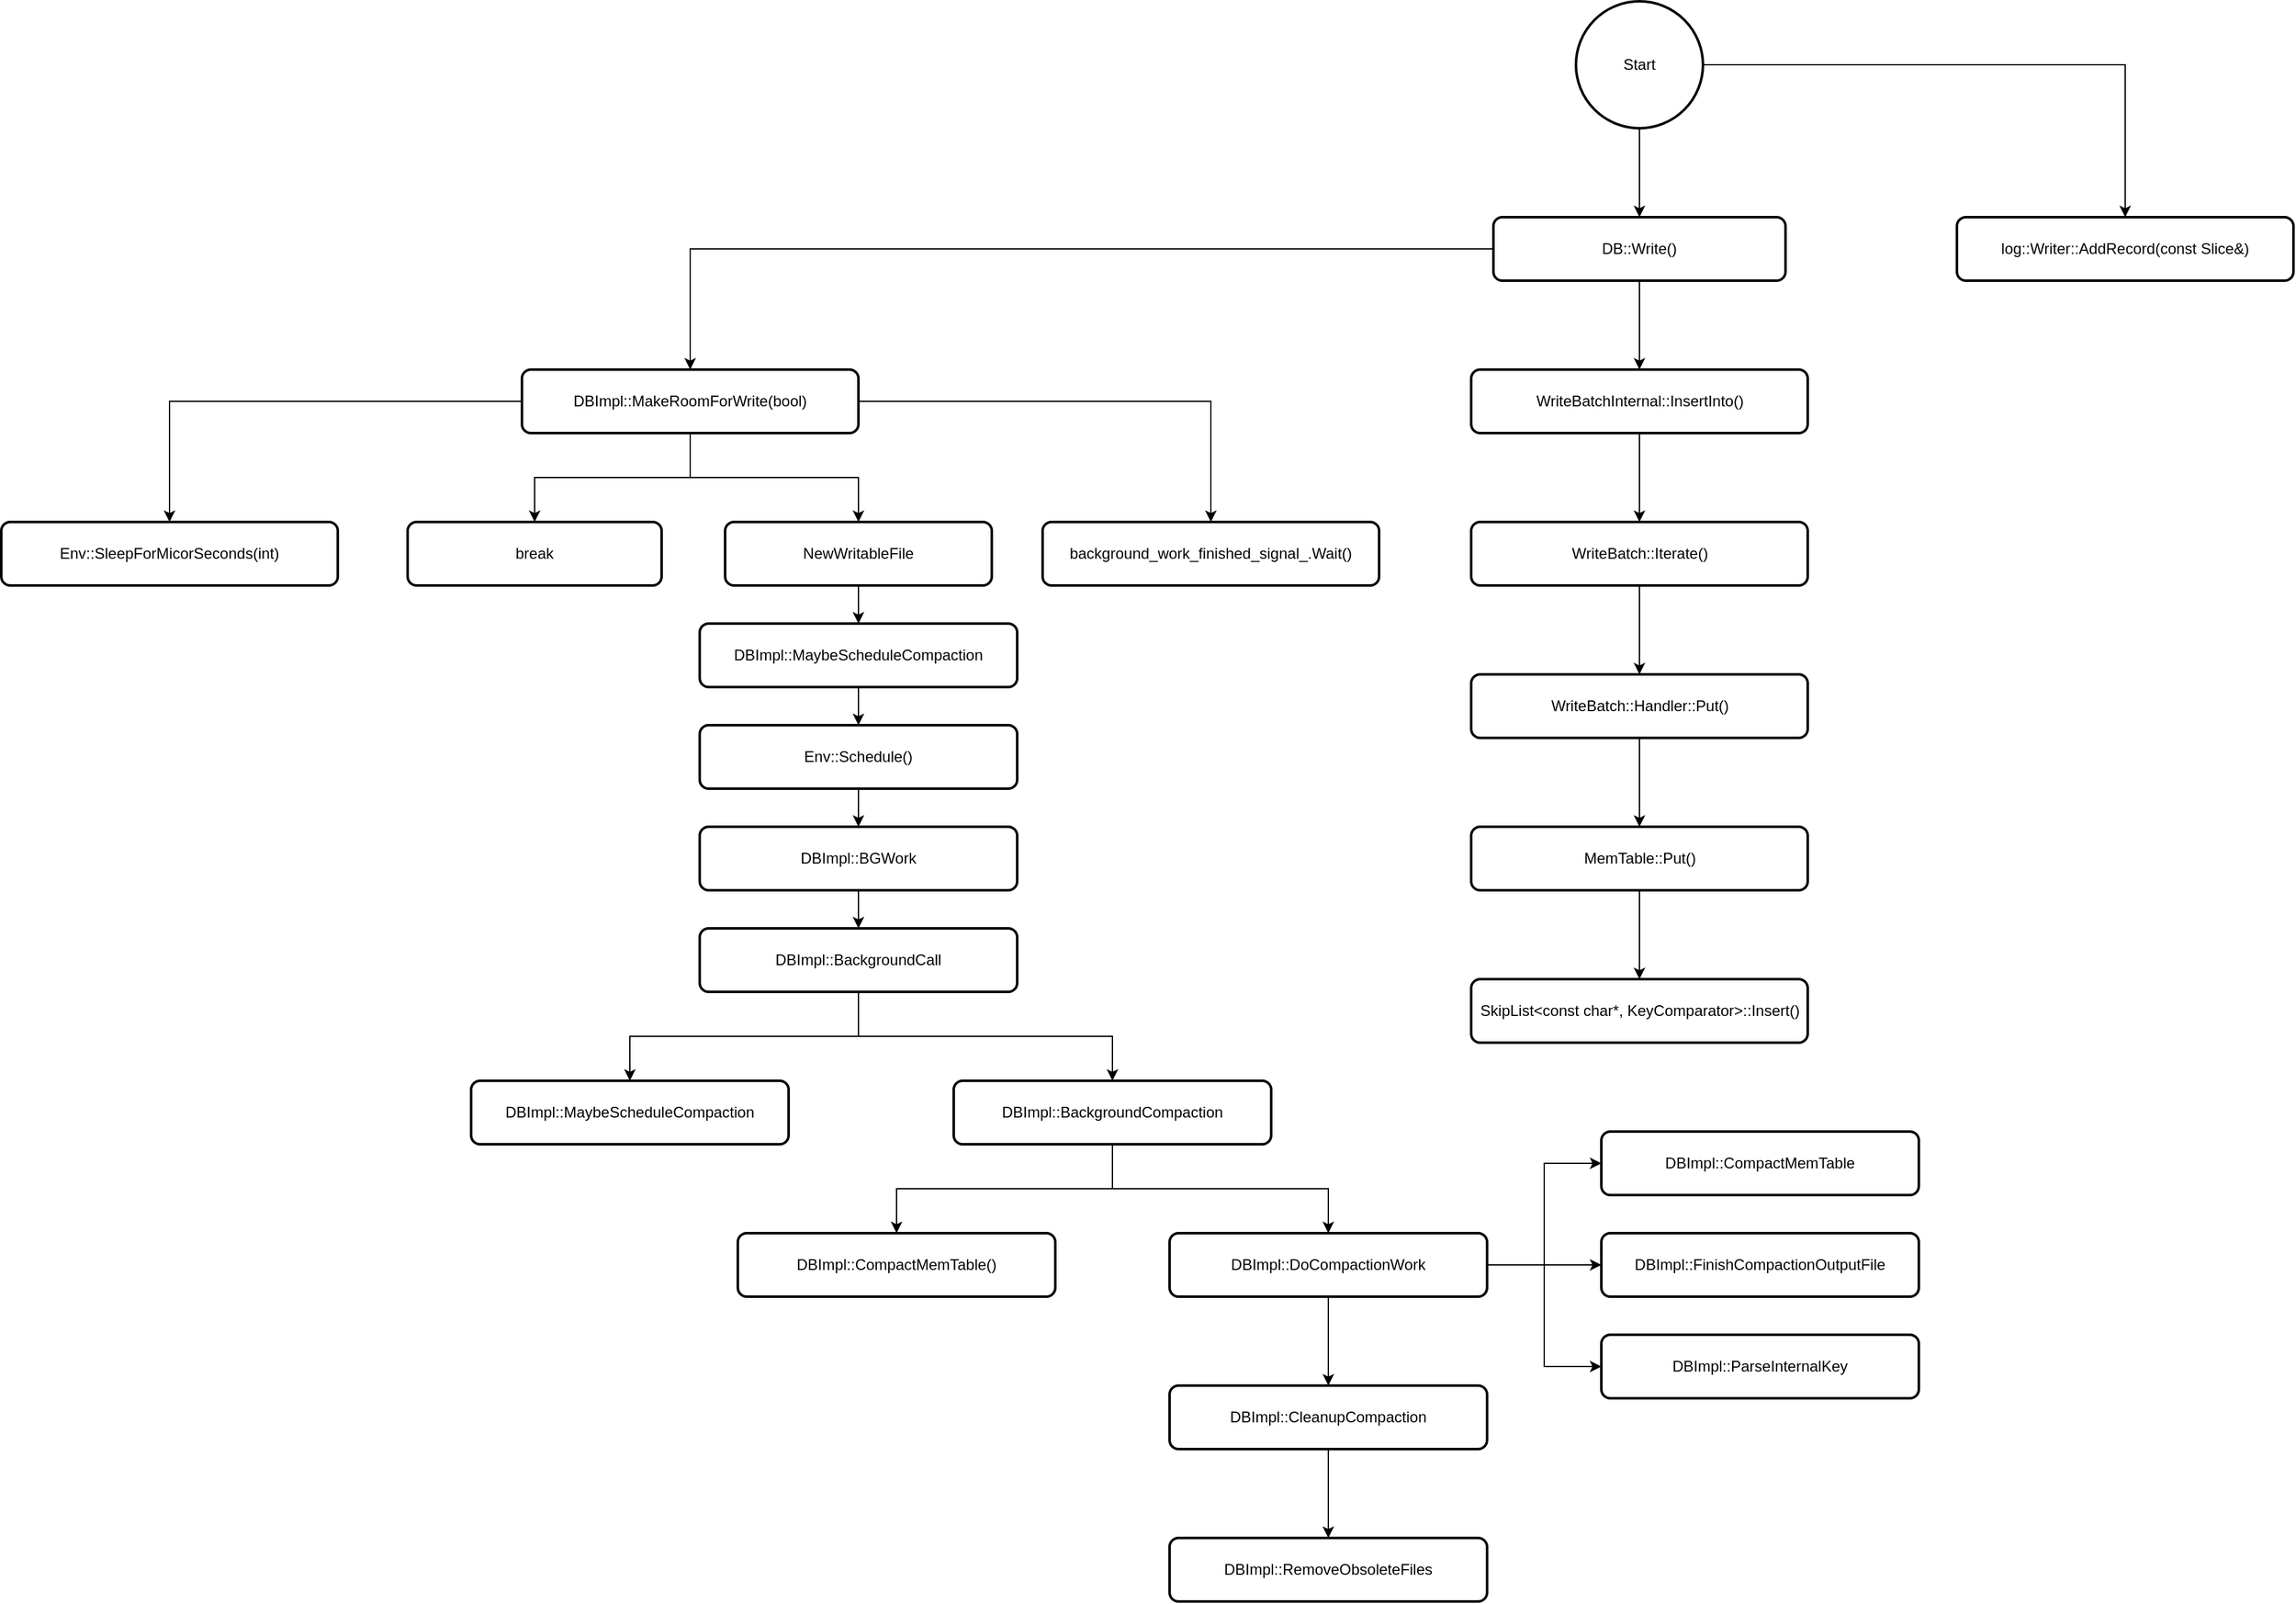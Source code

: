<mxfile version="20.0.1" type="github">
  <diagram id="pYkzWGA8mSeGU97iOLey" name="Page-1">
    <mxGraphModel dx="3086" dy="756" grid="1" gridSize="10" guides="1" tooltips="1" connect="1" arrows="1" fold="1" page="1" pageScale="1" pageWidth="850" pageHeight="1100" math="0" shadow="0">
      <root>
        <mxCell id="0" />
        <mxCell id="1" parent="0" />
        <mxCell id="HDf3URYzIl1ITKoJXbYv-26" style="edgeStyle=orthogonalEdgeStyle;rounded=0;orthogonalLoop=1;jettySize=auto;html=1;entryX=0.5;entryY=0;entryDx=0;entryDy=0;" parent="1" source="HDf3URYzIl1ITKoJXbYv-1" target="HDf3URYzIl1ITKoJXbYv-2" edge="1">
          <mxGeometry relative="1" as="geometry" />
        </mxCell>
        <mxCell id="zUjJbxAkN1TlkHFBeBEU-1" style="edgeStyle=orthogonalEdgeStyle;rounded=0;orthogonalLoop=1;jettySize=auto;html=1;" edge="1" parent="1" source="HDf3URYzIl1ITKoJXbYv-1" target="HDf3URYzIl1ITKoJXbYv-32">
          <mxGeometry relative="1" as="geometry" />
        </mxCell>
        <mxCell id="HDf3URYzIl1ITKoJXbYv-1" value="Start" style="strokeWidth=2;html=1;shape=mxgraph.flowchart.start_2;whiteSpace=wrap;" parent="1" vertex="1">
          <mxGeometry x="340" y="110" width="100" height="100" as="geometry" />
        </mxCell>
        <mxCell id="HDf3URYzIl1ITKoJXbYv-27" style="edgeStyle=orthogonalEdgeStyle;rounded=0;orthogonalLoop=1;jettySize=auto;html=1;entryX=0.5;entryY=0;entryDx=0;entryDy=0;" parent="1" source="HDf3URYzIl1ITKoJXbYv-2" target="HDf3URYzIl1ITKoJXbYv-4" edge="1">
          <mxGeometry relative="1" as="geometry" />
        </mxCell>
        <mxCell id="zUjJbxAkN1TlkHFBeBEU-4" style="edgeStyle=orthogonalEdgeStyle;rounded=0;orthogonalLoop=1;jettySize=auto;html=1;" edge="1" parent="1" source="HDf3URYzIl1ITKoJXbYv-2" target="zUjJbxAkN1TlkHFBeBEU-2">
          <mxGeometry relative="1" as="geometry" />
        </mxCell>
        <mxCell id="HDf3URYzIl1ITKoJXbYv-2" value="DB::Write()" style="rounded=1;whiteSpace=wrap;html=1;absoluteArcSize=1;arcSize=14;strokeWidth=2;" parent="1" vertex="1">
          <mxGeometry x="275" y="280" width="230" height="50" as="geometry" />
        </mxCell>
        <mxCell id="HDf3URYzIl1ITKoJXbYv-28" style="edgeStyle=orthogonalEdgeStyle;rounded=0;orthogonalLoop=1;jettySize=auto;html=1;" parent="1" source="HDf3URYzIl1ITKoJXbYv-4" target="HDf3URYzIl1ITKoJXbYv-5" edge="1">
          <mxGeometry relative="1" as="geometry" />
        </mxCell>
        <mxCell id="HDf3URYzIl1ITKoJXbYv-4" value="WriteBatchInternal::InsertInto()" style="rounded=1;whiteSpace=wrap;html=1;absoluteArcSize=1;arcSize=14;strokeWidth=2;" parent="1" vertex="1">
          <mxGeometry x="257.5" y="400" width="265" height="50" as="geometry" />
        </mxCell>
        <mxCell id="HDf3URYzIl1ITKoJXbYv-29" style="edgeStyle=orthogonalEdgeStyle;rounded=0;orthogonalLoop=1;jettySize=auto;html=1;entryX=0.5;entryY=0;entryDx=0;entryDy=0;" parent="1" source="HDf3URYzIl1ITKoJXbYv-5" target="HDf3URYzIl1ITKoJXbYv-6" edge="1">
          <mxGeometry relative="1" as="geometry" />
        </mxCell>
        <mxCell id="HDf3URYzIl1ITKoJXbYv-5" value="WriteBatch::Iterate()" style="rounded=1;whiteSpace=wrap;html=1;absoluteArcSize=1;arcSize=14;strokeWidth=2;" parent="1" vertex="1">
          <mxGeometry x="257.5" y="520" width="265" height="50" as="geometry" />
        </mxCell>
        <mxCell id="HDf3URYzIl1ITKoJXbYv-30" style="edgeStyle=orthogonalEdgeStyle;rounded=0;orthogonalLoop=1;jettySize=auto;html=1;exitX=0.5;exitY=1;exitDx=0;exitDy=0;entryX=0.5;entryY=0;entryDx=0;entryDy=0;" parent="1" source="HDf3URYzIl1ITKoJXbYv-6" target="HDf3URYzIl1ITKoJXbYv-7" edge="1">
          <mxGeometry relative="1" as="geometry" />
        </mxCell>
        <mxCell id="HDf3URYzIl1ITKoJXbYv-6" value="WriteBatch::Handler::Put()" style="rounded=1;whiteSpace=wrap;html=1;absoluteArcSize=1;arcSize=14;strokeWidth=2;" parent="1" vertex="1">
          <mxGeometry x="257.5" y="640" width="265" height="50" as="geometry" />
        </mxCell>
        <mxCell id="HDf3URYzIl1ITKoJXbYv-31" style="edgeStyle=orthogonalEdgeStyle;rounded=0;orthogonalLoop=1;jettySize=auto;html=1;entryX=0.5;entryY=0;entryDx=0;entryDy=0;" parent="1" source="HDf3URYzIl1ITKoJXbYv-7" target="HDf3URYzIl1ITKoJXbYv-8" edge="1">
          <mxGeometry relative="1" as="geometry" />
        </mxCell>
        <mxCell id="HDf3URYzIl1ITKoJXbYv-7" value="MemTable::Put()" style="rounded=1;whiteSpace=wrap;html=1;absoluteArcSize=1;arcSize=14;strokeWidth=2;" parent="1" vertex="1">
          <mxGeometry x="257.5" y="760" width="265" height="50" as="geometry" />
        </mxCell>
        <mxCell id="HDf3URYzIl1ITKoJXbYv-8" value="SkipList&amp;lt;const char*, KeyComparator&amp;gt;::Insert()" style="rounded=1;whiteSpace=wrap;html=1;absoluteArcSize=1;arcSize=14;strokeWidth=2;" parent="1" vertex="1">
          <mxGeometry x="257.5" y="880" width="265" height="50" as="geometry" />
        </mxCell>
        <mxCell id="HDf3URYzIl1ITKoJXbYv-32" value="log::Writer::AddRecord(const Slice&amp;amp;)" style="rounded=1;whiteSpace=wrap;html=1;absoluteArcSize=1;arcSize=14;strokeWidth=2;" parent="1" vertex="1">
          <mxGeometry x="640" y="280" width="265" height="50" as="geometry" />
        </mxCell>
        <mxCell id="zUjJbxAkN1TlkHFBeBEU-6" style="edgeStyle=orthogonalEdgeStyle;rounded=0;orthogonalLoop=1;jettySize=auto;html=1;" edge="1" parent="1" source="zUjJbxAkN1TlkHFBeBEU-2" target="zUjJbxAkN1TlkHFBeBEU-5">
          <mxGeometry relative="1" as="geometry" />
        </mxCell>
        <mxCell id="zUjJbxAkN1TlkHFBeBEU-8" style="edgeStyle=orthogonalEdgeStyle;rounded=0;orthogonalLoop=1;jettySize=auto;html=1;" edge="1" parent="1" source="zUjJbxAkN1TlkHFBeBEU-2" target="zUjJbxAkN1TlkHFBeBEU-7">
          <mxGeometry relative="1" as="geometry" />
        </mxCell>
        <mxCell id="zUjJbxAkN1TlkHFBeBEU-10" style="edgeStyle=orthogonalEdgeStyle;rounded=0;orthogonalLoop=1;jettySize=auto;html=1;" edge="1" parent="1" source="zUjJbxAkN1TlkHFBeBEU-2" target="zUjJbxAkN1TlkHFBeBEU-9">
          <mxGeometry relative="1" as="geometry" />
        </mxCell>
        <mxCell id="zUjJbxAkN1TlkHFBeBEU-12" style="edgeStyle=orthogonalEdgeStyle;rounded=0;orthogonalLoop=1;jettySize=auto;html=1;" edge="1" parent="1" source="zUjJbxAkN1TlkHFBeBEU-2" target="zUjJbxAkN1TlkHFBeBEU-11">
          <mxGeometry relative="1" as="geometry" />
        </mxCell>
        <mxCell id="zUjJbxAkN1TlkHFBeBEU-2" value="DBImpl::MakeRoomForWrite(bool)" style="rounded=1;whiteSpace=wrap;html=1;absoluteArcSize=1;arcSize=14;strokeWidth=2;" vertex="1" parent="1">
          <mxGeometry x="-490" y="400" width="265" height="50" as="geometry" />
        </mxCell>
        <mxCell id="zUjJbxAkN1TlkHFBeBEU-5" value="Env::SleepForMicorSeconds(int)" style="rounded=1;whiteSpace=wrap;html=1;absoluteArcSize=1;arcSize=14;strokeWidth=2;" vertex="1" parent="1">
          <mxGeometry x="-900" y="520" width="265" height="50" as="geometry" />
        </mxCell>
        <mxCell id="zUjJbxAkN1TlkHFBeBEU-7" value="break" style="rounded=1;whiteSpace=wrap;html=1;absoluteArcSize=1;arcSize=14;strokeWidth=2;" vertex="1" parent="1">
          <mxGeometry x="-580" y="520" width="200" height="50" as="geometry" />
        </mxCell>
        <mxCell id="zUjJbxAkN1TlkHFBeBEU-9" value="background_work_finished_signal_.Wait()" style="rounded=1;whiteSpace=wrap;html=1;absoluteArcSize=1;arcSize=14;strokeWidth=2;" vertex="1" parent="1">
          <mxGeometry x="-80" y="520" width="265" height="50" as="geometry" />
        </mxCell>
        <mxCell id="zUjJbxAkN1TlkHFBeBEU-20" style="edgeStyle=orthogonalEdgeStyle;rounded=0;orthogonalLoop=1;jettySize=auto;html=1;" edge="1" parent="1" source="zUjJbxAkN1TlkHFBeBEU-11" target="zUjJbxAkN1TlkHFBeBEU-13">
          <mxGeometry relative="1" as="geometry" />
        </mxCell>
        <mxCell id="zUjJbxAkN1TlkHFBeBEU-11" value="NewWritableFile" style="rounded=1;whiteSpace=wrap;html=1;absoluteArcSize=1;arcSize=14;strokeWidth=2;" vertex="1" parent="1">
          <mxGeometry x="-330" y="520" width="210" height="50" as="geometry" />
        </mxCell>
        <mxCell id="zUjJbxAkN1TlkHFBeBEU-21" style="edgeStyle=orthogonalEdgeStyle;rounded=0;orthogonalLoop=1;jettySize=auto;html=1;entryX=0.5;entryY=0;entryDx=0;entryDy=0;" edge="1" parent="1" source="zUjJbxAkN1TlkHFBeBEU-13" target="zUjJbxAkN1TlkHFBeBEU-14">
          <mxGeometry relative="1" as="geometry" />
        </mxCell>
        <mxCell id="zUjJbxAkN1TlkHFBeBEU-13" value="DBImpl::MaybeScheduleCompaction" style="rounded=1;whiteSpace=wrap;html=1;absoluteArcSize=1;arcSize=14;strokeWidth=2;" vertex="1" parent="1">
          <mxGeometry x="-350" y="600" width="250" height="50" as="geometry" />
        </mxCell>
        <mxCell id="zUjJbxAkN1TlkHFBeBEU-22" style="edgeStyle=orthogonalEdgeStyle;rounded=0;orthogonalLoop=1;jettySize=auto;html=1;entryX=0.5;entryY=0;entryDx=0;entryDy=0;" edge="1" parent="1" source="zUjJbxAkN1TlkHFBeBEU-14" target="zUjJbxAkN1TlkHFBeBEU-15">
          <mxGeometry relative="1" as="geometry" />
        </mxCell>
        <mxCell id="zUjJbxAkN1TlkHFBeBEU-14" value="Env::Schedule()" style="rounded=1;whiteSpace=wrap;html=1;absoluteArcSize=1;arcSize=14;strokeWidth=2;" vertex="1" parent="1">
          <mxGeometry x="-350" y="680" width="250" height="50" as="geometry" />
        </mxCell>
        <mxCell id="zUjJbxAkN1TlkHFBeBEU-23" style="edgeStyle=orthogonalEdgeStyle;rounded=0;orthogonalLoop=1;jettySize=auto;html=1;entryX=0.5;entryY=0;entryDx=0;entryDy=0;" edge="1" parent="1" source="zUjJbxAkN1TlkHFBeBEU-15" target="zUjJbxAkN1TlkHFBeBEU-16">
          <mxGeometry relative="1" as="geometry" />
        </mxCell>
        <mxCell id="zUjJbxAkN1TlkHFBeBEU-15" value="DBImpl::BGWork" style="rounded=1;whiteSpace=wrap;html=1;absoluteArcSize=1;arcSize=14;strokeWidth=2;" vertex="1" parent="1">
          <mxGeometry x="-350" y="760" width="250" height="50" as="geometry" />
        </mxCell>
        <mxCell id="zUjJbxAkN1TlkHFBeBEU-24" style="edgeStyle=orthogonalEdgeStyle;rounded=0;orthogonalLoop=1;jettySize=auto;html=1;entryX=0.5;entryY=0;entryDx=0;entryDy=0;" edge="1" parent="1" source="zUjJbxAkN1TlkHFBeBEU-16" target="zUjJbxAkN1TlkHFBeBEU-17">
          <mxGeometry relative="1" as="geometry" />
        </mxCell>
        <mxCell id="zUjJbxAkN1TlkHFBeBEU-25" style="edgeStyle=orthogonalEdgeStyle;rounded=0;orthogonalLoop=1;jettySize=auto;html=1;" edge="1" parent="1" source="zUjJbxAkN1TlkHFBeBEU-16" target="zUjJbxAkN1TlkHFBeBEU-19">
          <mxGeometry relative="1" as="geometry" />
        </mxCell>
        <mxCell id="zUjJbxAkN1TlkHFBeBEU-16" value="DBImpl::BackgroundCall" style="rounded=1;whiteSpace=wrap;html=1;absoluteArcSize=1;arcSize=14;strokeWidth=2;" vertex="1" parent="1">
          <mxGeometry x="-350" y="840" width="250" height="50" as="geometry" />
        </mxCell>
        <mxCell id="zUjJbxAkN1TlkHFBeBEU-28" style="edgeStyle=orthogonalEdgeStyle;rounded=0;orthogonalLoop=1;jettySize=auto;html=1;entryX=0.5;entryY=0;entryDx=0;entryDy=0;" edge="1" parent="1" source="zUjJbxAkN1TlkHFBeBEU-17" target="zUjJbxAkN1TlkHFBeBEU-26">
          <mxGeometry relative="1" as="geometry" />
        </mxCell>
        <mxCell id="zUjJbxAkN1TlkHFBeBEU-30" style="edgeStyle=orthogonalEdgeStyle;rounded=0;orthogonalLoop=1;jettySize=auto;html=1;" edge="1" parent="1" source="zUjJbxAkN1TlkHFBeBEU-17" target="zUjJbxAkN1TlkHFBeBEU-29">
          <mxGeometry relative="1" as="geometry" />
        </mxCell>
        <mxCell id="zUjJbxAkN1TlkHFBeBEU-17" value="DBImpl::BackgroundCompaction" style="rounded=1;whiteSpace=wrap;html=1;absoluteArcSize=1;arcSize=14;strokeWidth=2;" vertex="1" parent="1">
          <mxGeometry x="-150" y="960" width="250" height="50" as="geometry" />
        </mxCell>
        <mxCell id="zUjJbxAkN1TlkHFBeBEU-19" value="DBImpl::MaybeScheduleCompaction" style="rounded=1;whiteSpace=wrap;html=1;absoluteArcSize=1;arcSize=14;strokeWidth=2;" vertex="1" parent="1">
          <mxGeometry x="-530" y="960" width="250" height="50" as="geometry" />
        </mxCell>
        <mxCell id="zUjJbxAkN1TlkHFBeBEU-26" value="DBImpl::CompactMemTable()" style="rounded=1;whiteSpace=wrap;html=1;absoluteArcSize=1;arcSize=14;strokeWidth=2;" vertex="1" parent="1">
          <mxGeometry x="-320" y="1080" width="250" height="50" as="geometry" />
        </mxCell>
        <mxCell id="zUjJbxAkN1TlkHFBeBEU-32" style="edgeStyle=orthogonalEdgeStyle;rounded=0;orthogonalLoop=1;jettySize=auto;html=1;entryX=0.5;entryY=0;entryDx=0;entryDy=0;" edge="1" parent="1" source="zUjJbxAkN1TlkHFBeBEU-29" target="zUjJbxAkN1TlkHFBeBEU-31">
          <mxGeometry relative="1" as="geometry" />
        </mxCell>
        <mxCell id="zUjJbxAkN1TlkHFBeBEU-36" style="edgeStyle=orthogonalEdgeStyle;rounded=0;orthogonalLoop=1;jettySize=auto;html=1;entryX=0;entryY=0.5;entryDx=0;entryDy=0;" edge="1" parent="1" source="zUjJbxAkN1TlkHFBeBEU-29" target="zUjJbxAkN1TlkHFBeBEU-35">
          <mxGeometry relative="1" as="geometry" />
        </mxCell>
        <mxCell id="zUjJbxAkN1TlkHFBeBEU-39" style="edgeStyle=orthogonalEdgeStyle;rounded=0;orthogonalLoop=1;jettySize=auto;html=1;" edge="1" parent="1" source="zUjJbxAkN1TlkHFBeBEU-29" target="zUjJbxAkN1TlkHFBeBEU-37">
          <mxGeometry relative="1" as="geometry" />
        </mxCell>
        <mxCell id="zUjJbxAkN1TlkHFBeBEU-41" style="edgeStyle=orthogonalEdgeStyle;rounded=0;orthogonalLoop=1;jettySize=auto;html=1;entryX=0;entryY=0.5;entryDx=0;entryDy=0;" edge="1" parent="1" source="zUjJbxAkN1TlkHFBeBEU-29" target="zUjJbxAkN1TlkHFBeBEU-38">
          <mxGeometry relative="1" as="geometry" />
        </mxCell>
        <mxCell id="zUjJbxAkN1TlkHFBeBEU-29" value="DBImpl::DoCompactionWork" style="rounded=1;whiteSpace=wrap;html=1;absoluteArcSize=1;arcSize=14;strokeWidth=2;" vertex="1" parent="1">
          <mxGeometry x="20" y="1080" width="250" height="50" as="geometry" />
        </mxCell>
        <mxCell id="zUjJbxAkN1TlkHFBeBEU-34" style="edgeStyle=orthogonalEdgeStyle;rounded=0;orthogonalLoop=1;jettySize=auto;html=1;" edge="1" parent="1" source="zUjJbxAkN1TlkHFBeBEU-31" target="zUjJbxAkN1TlkHFBeBEU-33">
          <mxGeometry relative="1" as="geometry" />
        </mxCell>
        <mxCell id="zUjJbxAkN1TlkHFBeBEU-31" value="DBImpl::CleanupCompaction" style="rounded=1;whiteSpace=wrap;html=1;absoluteArcSize=1;arcSize=14;strokeWidth=2;" vertex="1" parent="1">
          <mxGeometry x="20" y="1200" width="250" height="50" as="geometry" />
        </mxCell>
        <mxCell id="zUjJbxAkN1TlkHFBeBEU-33" value="DBImpl::RemoveObsoleteFiles" style="rounded=1;whiteSpace=wrap;html=1;absoluteArcSize=1;arcSize=14;strokeWidth=2;" vertex="1" parent="1">
          <mxGeometry x="20" y="1320" width="250" height="50" as="geometry" />
        </mxCell>
        <mxCell id="zUjJbxAkN1TlkHFBeBEU-35" value="DBImpl::CompactMemTable" style="rounded=1;whiteSpace=wrap;html=1;absoluteArcSize=1;arcSize=14;strokeWidth=2;" vertex="1" parent="1">
          <mxGeometry x="360" y="1000" width="250" height="50" as="geometry" />
        </mxCell>
        <mxCell id="zUjJbxAkN1TlkHFBeBEU-37" value="DBImpl::FinishCompactionOutputFile" style="rounded=1;whiteSpace=wrap;html=1;absoluteArcSize=1;arcSize=14;strokeWidth=2;" vertex="1" parent="1">
          <mxGeometry x="360" y="1080" width="250" height="50" as="geometry" />
        </mxCell>
        <mxCell id="zUjJbxAkN1TlkHFBeBEU-38" value="DBImpl::ParseInternalKey" style="rounded=1;whiteSpace=wrap;html=1;absoluteArcSize=1;arcSize=14;strokeWidth=2;" vertex="1" parent="1">
          <mxGeometry x="360" y="1160" width="250" height="50" as="geometry" />
        </mxCell>
      </root>
    </mxGraphModel>
  </diagram>
</mxfile>
